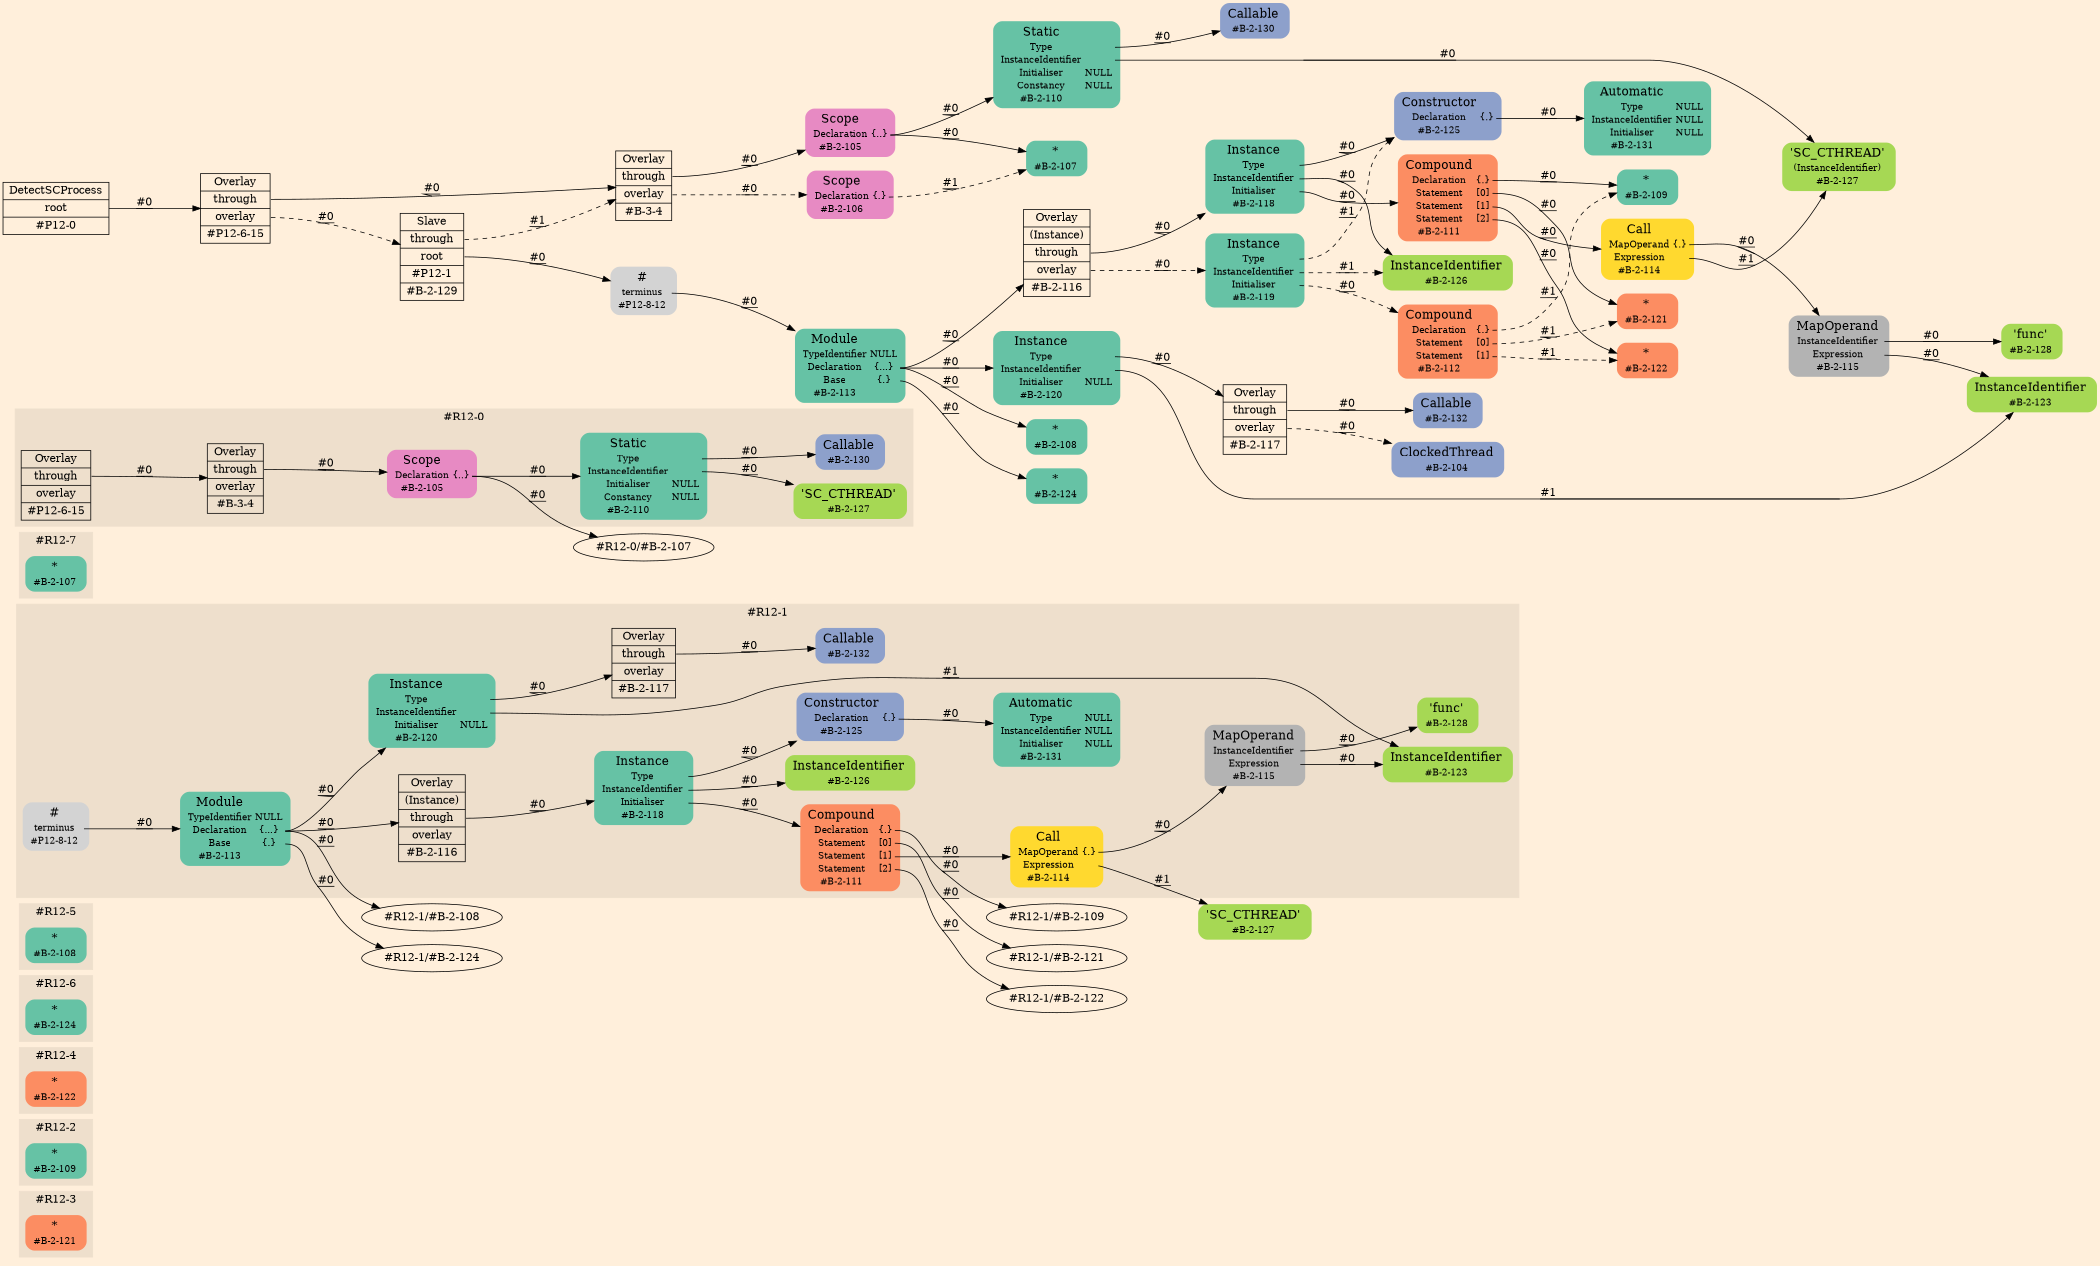 digraph Inferno {
graph [
rankdir = "LR"
ranksep = 1.0
size = "14,20"
bgcolor = antiquewhite1
color = black
fontcolor = black
];
node [
];
subgraph "cluster#R12-3" {
label = "#R12-3"
style = "filled"
color = antiquewhite2
"#R12-3/#B-2-121" [
shape = "plaintext"
fillcolor = "/set28/2"
label = <<TABLE BORDER="0" CELLBORDER="0" CELLSPACING="0">
 <TR>
  <TD><FONT POINT-SIZE="16.0">*</FONT></TD>
  <TD></TD>
 </TR>
 <TR>
  <TD>#B-2-121</TD>
  <TD PORT="port0"></TD>
 </TR>
</TABLE>>
style = "rounded,filled"
fontsize = "12"
];
}
subgraph "cluster#R12-2" {
label = "#R12-2"
style = "filled"
color = antiquewhite2
"#R12-2/#B-2-109" [
shape = "plaintext"
fillcolor = "/set28/1"
label = <<TABLE BORDER="0" CELLBORDER="0" CELLSPACING="0">
 <TR>
  <TD><FONT POINT-SIZE="16.0">*</FONT></TD>
  <TD></TD>
 </TR>
 <TR>
  <TD>#B-2-109</TD>
  <TD PORT="port0"></TD>
 </TR>
</TABLE>>
style = "rounded,filled"
fontsize = "12"
];
}
subgraph "cluster#R12-4" {
label = "#R12-4"
style = "filled"
color = antiquewhite2
"#R12-4/#B-2-122" [
shape = "plaintext"
fillcolor = "/set28/2"
label = <<TABLE BORDER="0" CELLBORDER="0" CELLSPACING="0">
 <TR>
  <TD><FONT POINT-SIZE="16.0">*</FONT></TD>
  <TD></TD>
 </TR>
 <TR>
  <TD>#B-2-122</TD>
  <TD PORT="port0"></TD>
 </TR>
</TABLE>>
style = "rounded,filled"
fontsize = "12"
];
}
subgraph "cluster#R12-6" {
label = "#R12-6"
style = "filled"
color = antiquewhite2
"#R12-6/#B-2-124" [
shape = "plaintext"
fillcolor = "/set28/1"
label = <<TABLE BORDER="0" CELLBORDER="0" CELLSPACING="0">
 <TR>
  <TD><FONT POINT-SIZE="16.0">*</FONT></TD>
  <TD></TD>
 </TR>
 <TR>
  <TD>#B-2-124</TD>
  <TD PORT="port0"></TD>
 </TR>
</TABLE>>
style = "rounded,filled"
fontsize = "12"
];
}
subgraph "cluster#R12-5" {
label = "#R12-5"
style = "filled"
color = antiquewhite2
"#R12-5/#B-2-108" [
shape = "plaintext"
fillcolor = "/set28/1"
label = <<TABLE BORDER="0" CELLBORDER="0" CELLSPACING="0">
 <TR>
  <TD><FONT POINT-SIZE="16.0">*</FONT></TD>
  <TD></TD>
 </TR>
 <TR>
  <TD>#B-2-108</TD>
  <TD PORT="port0"></TD>
 </TR>
</TABLE>>
style = "rounded,filled"
fontsize = "12"
];
}
"#R12-1/#B-2-127" [
shape = "plaintext"
fillcolor = "/set28/5"
label = <<TABLE BORDER="0" CELLBORDER="0" CELLSPACING="0">
 <TR>
  <TD><FONT POINT-SIZE="16.0">'SC_CTHREAD'</FONT></TD>
  <TD></TD>
 </TR>
 <TR>
  <TD>#B-2-127</TD>
  <TD PORT="port0"></TD>
 </TR>
</TABLE>>
style = "rounded,filled"
fontsize = "12"
];
subgraph "cluster#R12-1" {
label = "#R12-1"
style = "filled"
color = antiquewhite2
"#R12-1/#B-2-132" [
shape = "plaintext"
fillcolor = "/set28/3"
label = <<TABLE BORDER="0" CELLBORDER="0" CELLSPACING="0">
 <TR>
  <TD><FONT POINT-SIZE="16.0">Callable</FONT></TD>
  <TD></TD>
 </TR>
 <TR>
  <TD>#B-2-132</TD>
  <TD PORT="port0"></TD>
 </TR>
</TABLE>>
style = "rounded,filled"
fontsize = "12"
];
"#R12-1/#B-2-117" [
shape = "record"
fillcolor = antiquewhite2
label = "<fixed> Overlay | <port0> through | <port1> overlay | <port2> #B-2-117"
style = "filled"
fontsize = "14"
color = black
fontcolor = black
];
"#R12-1/#B-2-120" [
shape = "plaintext"
fillcolor = "/set28/1"
label = <<TABLE BORDER="0" CELLBORDER="0" CELLSPACING="0">
 <TR>
  <TD><FONT POINT-SIZE="16.0">Instance</FONT></TD>
  <TD></TD>
 </TR>
 <TR>
  <TD>Type</TD>
  <TD PORT="port0"></TD>
 </TR>
 <TR>
  <TD>InstanceIdentifier</TD>
  <TD PORT="port1"></TD>
 </TR>
 <TR>
  <TD>Initialiser</TD>
  <TD PORT="port2">NULL</TD>
 </TR>
 <TR>
  <TD>#B-2-120</TD>
  <TD PORT="port3"></TD>
 </TR>
</TABLE>>
style = "rounded,filled"
fontsize = "12"
];
"#R12-1/#B-2-128" [
shape = "plaintext"
fillcolor = "/set28/5"
label = <<TABLE BORDER="0" CELLBORDER="0" CELLSPACING="0">
 <TR>
  <TD><FONT POINT-SIZE="16.0">'func'</FONT></TD>
  <TD></TD>
 </TR>
 <TR>
  <TD>#B-2-128</TD>
  <TD PORT="port0"></TD>
 </TR>
</TABLE>>
style = "rounded,filled"
fontsize = "12"
];
"#R12-1/#B-2-115" [
shape = "plaintext"
fillcolor = "/set28/8"
label = <<TABLE BORDER="0" CELLBORDER="0" CELLSPACING="0">
 <TR>
  <TD><FONT POINT-SIZE="16.0">MapOperand</FONT></TD>
  <TD></TD>
 </TR>
 <TR>
  <TD>InstanceIdentifier</TD>
  <TD PORT="port0"></TD>
 </TR>
 <TR>
  <TD>Expression</TD>
  <TD PORT="port1"></TD>
 </TR>
 <TR>
  <TD>#B-2-115</TD>
  <TD PORT="port2"></TD>
 </TR>
</TABLE>>
style = "rounded,filled"
fontsize = "12"
];
"#R12-1/#B-2-111" [
shape = "plaintext"
fillcolor = "/set28/2"
label = <<TABLE BORDER="0" CELLBORDER="0" CELLSPACING="0">
 <TR>
  <TD><FONT POINT-SIZE="16.0">Compound</FONT></TD>
  <TD></TD>
 </TR>
 <TR>
  <TD>Declaration</TD>
  <TD PORT="port0">{.}</TD>
 </TR>
 <TR>
  <TD>Statement</TD>
  <TD PORT="port1">[0]</TD>
 </TR>
 <TR>
  <TD>Statement</TD>
  <TD PORT="port2">[1]</TD>
 </TR>
 <TR>
  <TD>Statement</TD>
  <TD PORT="port3">[2]</TD>
 </TR>
 <TR>
  <TD>#B-2-111</TD>
  <TD PORT="port4"></TD>
 </TR>
</TABLE>>
style = "rounded,filled"
fontsize = "12"
];
"#R12-1/#B-2-123" [
shape = "plaintext"
fillcolor = "/set28/5"
label = <<TABLE BORDER="0" CELLBORDER="0" CELLSPACING="0">
 <TR>
  <TD><FONT POINT-SIZE="16.0">InstanceIdentifier</FONT></TD>
  <TD></TD>
 </TR>
 <TR>
  <TD>#B-2-123</TD>
  <TD PORT="port0"></TD>
 </TR>
</TABLE>>
style = "rounded,filled"
fontsize = "12"
];
"#R12-1/#B-2-113" [
shape = "plaintext"
fillcolor = "/set28/1"
label = <<TABLE BORDER="0" CELLBORDER="0" CELLSPACING="0">
 <TR>
  <TD><FONT POINT-SIZE="16.0">Module</FONT></TD>
  <TD></TD>
 </TR>
 <TR>
  <TD>TypeIdentifier</TD>
  <TD PORT="port0">NULL</TD>
 </TR>
 <TR>
  <TD>Declaration</TD>
  <TD PORT="port1">{...}</TD>
 </TR>
 <TR>
  <TD>Base</TD>
  <TD PORT="port2">{.}</TD>
 </TR>
 <TR>
  <TD>#B-2-113</TD>
  <TD PORT="port3"></TD>
 </TR>
</TABLE>>
style = "rounded,filled"
fontsize = "12"
];
"#R12-1/#P12-8-12" [
shape = "plaintext"
label = <<TABLE BORDER="0" CELLBORDER="0" CELLSPACING="0">
 <TR>
  <TD><FONT POINT-SIZE="16.0">#</FONT></TD>
  <TD></TD>
 </TR>
 <TR>
  <TD>terminus</TD>
  <TD PORT="port0"></TD>
 </TR>
 <TR>
  <TD>#P12-8-12</TD>
  <TD PORT="port1"></TD>
 </TR>
</TABLE>>
style = "rounded,filled"
fontsize = "12"
];
"#R12-1/#B-2-116" [
shape = "record"
fillcolor = antiquewhite2
label = "<fixed> Overlay | <port0> (Instance) | <port1> through | <port2> overlay | <port3> #B-2-116"
style = "filled"
fontsize = "14"
color = black
fontcolor = black
];
"#R12-1/#B-2-131" [
shape = "plaintext"
fillcolor = "/set28/1"
label = <<TABLE BORDER="0" CELLBORDER="0" CELLSPACING="0">
 <TR>
  <TD><FONT POINT-SIZE="16.0">Automatic</FONT></TD>
  <TD></TD>
 </TR>
 <TR>
  <TD>Type</TD>
  <TD PORT="port0">NULL</TD>
 </TR>
 <TR>
  <TD>InstanceIdentifier</TD>
  <TD PORT="port1">NULL</TD>
 </TR>
 <TR>
  <TD>Initialiser</TD>
  <TD PORT="port2">NULL</TD>
 </TR>
 <TR>
  <TD>#B-2-131</TD>
  <TD PORT="port3"></TD>
 </TR>
</TABLE>>
style = "rounded,filled"
fontsize = "12"
];
"#R12-1/#B-2-114" [
shape = "plaintext"
fillcolor = "/set28/6"
label = <<TABLE BORDER="0" CELLBORDER="0" CELLSPACING="0">
 <TR>
  <TD><FONT POINT-SIZE="16.0">Call</FONT></TD>
  <TD></TD>
 </TR>
 <TR>
  <TD>MapOperand</TD>
  <TD PORT="port0">{.}</TD>
 </TR>
 <TR>
  <TD>Expression</TD>
  <TD PORT="port1"></TD>
 </TR>
 <TR>
  <TD>#B-2-114</TD>
  <TD PORT="port2"></TD>
 </TR>
</TABLE>>
style = "rounded,filled"
fontsize = "12"
];
"#R12-1/#B-2-126" [
shape = "plaintext"
fillcolor = "/set28/5"
label = <<TABLE BORDER="0" CELLBORDER="0" CELLSPACING="0">
 <TR>
  <TD><FONT POINT-SIZE="16.0">InstanceIdentifier</FONT></TD>
  <TD></TD>
 </TR>
 <TR>
  <TD>#B-2-126</TD>
  <TD PORT="port0"></TD>
 </TR>
</TABLE>>
style = "rounded,filled"
fontsize = "12"
];
"#R12-1/#B-2-118" [
shape = "plaintext"
fillcolor = "/set28/1"
label = <<TABLE BORDER="0" CELLBORDER="0" CELLSPACING="0">
 <TR>
  <TD><FONT POINT-SIZE="16.0">Instance</FONT></TD>
  <TD></TD>
 </TR>
 <TR>
  <TD>Type</TD>
  <TD PORT="port0"></TD>
 </TR>
 <TR>
  <TD>InstanceIdentifier</TD>
  <TD PORT="port1"></TD>
 </TR>
 <TR>
  <TD>Initialiser</TD>
  <TD PORT="port2"></TD>
 </TR>
 <TR>
  <TD>#B-2-118</TD>
  <TD PORT="port3"></TD>
 </TR>
</TABLE>>
style = "rounded,filled"
fontsize = "12"
];
"#R12-1/#B-2-125" [
shape = "plaintext"
fillcolor = "/set28/3"
label = <<TABLE BORDER="0" CELLBORDER="0" CELLSPACING="0">
 <TR>
  <TD><FONT POINT-SIZE="16.0">Constructor</FONT></TD>
  <TD></TD>
 </TR>
 <TR>
  <TD>Declaration</TD>
  <TD PORT="port0">{.}</TD>
 </TR>
 <TR>
  <TD>#B-2-125</TD>
  <TD PORT="port1"></TD>
 </TR>
</TABLE>>
style = "rounded,filled"
fontsize = "12"
];
}
subgraph "cluster#R12-7" {
label = "#R12-7"
style = "filled"
color = antiquewhite2
"#R12-7/#B-2-107" [
shape = "plaintext"
fillcolor = "/set28/1"
label = <<TABLE BORDER="0" CELLBORDER="0" CELLSPACING="0">
 <TR>
  <TD><FONT POINT-SIZE="16.0">*</FONT></TD>
  <TD></TD>
 </TR>
 <TR>
  <TD>#B-2-107</TD>
  <TD PORT="port0"></TD>
 </TR>
</TABLE>>
style = "rounded,filled"
fontsize = "12"
];
}
subgraph "cluster#R12-0" {
label = "#R12-0"
style = "filled"
color = antiquewhite2
"#R12-0/#B-2-130" [
shape = "plaintext"
fillcolor = "/set28/3"
label = <<TABLE BORDER="0" CELLBORDER="0" CELLSPACING="0">
 <TR>
  <TD><FONT POINT-SIZE="16.0">Callable</FONT></TD>
  <TD></TD>
 </TR>
 <TR>
  <TD>#B-2-130</TD>
  <TD PORT="port0"></TD>
 </TR>
</TABLE>>
style = "rounded,filled"
fontsize = "12"
];
"#R12-0/#B-2-110" [
shape = "plaintext"
fillcolor = "/set28/1"
label = <<TABLE BORDER="0" CELLBORDER="0" CELLSPACING="0">
 <TR>
  <TD><FONT POINT-SIZE="16.0">Static</FONT></TD>
  <TD></TD>
 </TR>
 <TR>
  <TD>Type</TD>
  <TD PORT="port0"></TD>
 </TR>
 <TR>
  <TD>InstanceIdentifier</TD>
  <TD PORT="port1"></TD>
 </TR>
 <TR>
  <TD>Initialiser</TD>
  <TD PORT="port2">NULL</TD>
 </TR>
 <TR>
  <TD>Constancy</TD>
  <TD PORT="port3">NULL</TD>
 </TR>
 <TR>
  <TD>#B-2-110</TD>
  <TD PORT="port4"></TD>
 </TR>
</TABLE>>
style = "rounded,filled"
fontsize = "12"
];
"#R12-0/#B-2-127" [
shape = "plaintext"
fillcolor = "/set28/5"
label = <<TABLE BORDER="0" CELLBORDER="0" CELLSPACING="0">
 <TR>
  <TD><FONT POINT-SIZE="16.0">'SC_CTHREAD'</FONT></TD>
  <TD></TD>
 </TR>
 <TR>
  <TD>#B-2-127</TD>
  <TD PORT="port0"></TD>
 </TR>
</TABLE>>
style = "rounded,filled"
fontsize = "12"
];
"#R12-0/#B-2-105" [
shape = "plaintext"
fillcolor = "/set28/4"
label = <<TABLE BORDER="0" CELLBORDER="0" CELLSPACING="0">
 <TR>
  <TD><FONT POINT-SIZE="16.0">Scope</FONT></TD>
  <TD></TD>
 </TR>
 <TR>
  <TD>Declaration</TD>
  <TD PORT="port0">{..}</TD>
 </TR>
 <TR>
  <TD>#B-2-105</TD>
  <TD PORT="port1"></TD>
 </TR>
</TABLE>>
style = "rounded,filled"
fontsize = "12"
];
"#R12-0/#P12-6-15" [
shape = "record"
fillcolor = antiquewhite2
label = "<fixed> Overlay | <port0> through | <port1> overlay | <port2> #P12-6-15"
style = "filled"
fontsize = "14"
color = black
fontcolor = black
];
"#R12-0/#B-3-4" [
shape = "record"
fillcolor = antiquewhite2
label = "<fixed> Overlay | <port0> through | <port1> overlay | <port2> #B-3-4"
style = "filled"
fontsize = "14"
color = black
fontcolor = black
];
}
"CR#P12-0" [
shape = "record"
fillcolor = antiquewhite1
label = "<fixed> DetectSCProcess | <port0> root | <port1> #P12-0"
style = "filled"
fontsize = "14"
color = black
fontcolor = black
];
"#P12-6-15" [
shape = "record"
fillcolor = antiquewhite1
label = "<fixed> Overlay | <port0> through | <port1> overlay | <port2> #P12-6-15"
style = "filled"
fontsize = "14"
color = black
fontcolor = black
];
"#B-3-4" [
shape = "record"
fillcolor = antiquewhite1
label = "<fixed> Overlay | <port0> through | <port1> overlay | <port2> #B-3-4"
style = "filled"
fontsize = "14"
color = black
fontcolor = black
];
"#B-2-105" [
shape = "plaintext"
fillcolor = "/set28/4"
label = <<TABLE BORDER="0" CELLBORDER="0" CELLSPACING="0">
 <TR>
  <TD><FONT POINT-SIZE="16.0">Scope</FONT></TD>
  <TD></TD>
 </TR>
 <TR>
  <TD>Declaration</TD>
  <TD PORT="port0">{..}</TD>
 </TR>
 <TR>
  <TD>#B-2-105</TD>
  <TD PORT="port1"></TD>
 </TR>
</TABLE>>
style = "rounded,filled"
fontsize = "12"
];
"#B-2-107" [
shape = "plaintext"
fillcolor = "/set28/1"
label = <<TABLE BORDER="0" CELLBORDER="0" CELLSPACING="0">
 <TR>
  <TD><FONT POINT-SIZE="16.0">*</FONT></TD>
  <TD></TD>
 </TR>
 <TR>
  <TD>#B-2-107</TD>
  <TD PORT="port0"></TD>
 </TR>
</TABLE>>
style = "rounded,filled"
fontsize = "12"
];
"#B-2-110" [
shape = "plaintext"
fillcolor = "/set28/1"
label = <<TABLE BORDER="0" CELLBORDER="0" CELLSPACING="0">
 <TR>
  <TD><FONT POINT-SIZE="16.0">Static</FONT></TD>
  <TD></TD>
 </TR>
 <TR>
  <TD>Type</TD>
  <TD PORT="port0"></TD>
 </TR>
 <TR>
  <TD>InstanceIdentifier</TD>
  <TD PORT="port1"></TD>
 </TR>
 <TR>
  <TD>Initialiser</TD>
  <TD PORT="port2">NULL</TD>
 </TR>
 <TR>
  <TD>Constancy</TD>
  <TD PORT="port3">NULL</TD>
 </TR>
 <TR>
  <TD>#B-2-110</TD>
  <TD PORT="port4"></TD>
 </TR>
</TABLE>>
style = "rounded,filled"
fontsize = "12"
];
"#B-2-130" [
shape = "plaintext"
fillcolor = "/set28/3"
label = <<TABLE BORDER="0" CELLBORDER="0" CELLSPACING="0">
 <TR>
  <TD><FONT POINT-SIZE="16.0">Callable</FONT></TD>
  <TD></TD>
 </TR>
 <TR>
  <TD>#B-2-130</TD>
  <TD PORT="port0"></TD>
 </TR>
</TABLE>>
style = "rounded,filled"
fontsize = "12"
];
"#B-2-127" [
shape = "plaintext"
fillcolor = "/set28/5"
label = <<TABLE BORDER="0" CELLBORDER="0" CELLSPACING="0">
 <TR>
  <TD><FONT POINT-SIZE="16.0">'SC_CTHREAD'</FONT></TD>
  <TD></TD>
 </TR>
 <TR>
  <TD>(InstanceIdentifier)</TD>
  <TD PORT="port0"></TD>
 </TR>
 <TR>
  <TD>#B-2-127</TD>
  <TD PORT="port1"></TD>
 </TR>
</TABLE>>
style = "rounded,filled"
fontsize = "12"
];
"#B-2-106" [
shape = "plaintext"
fillcolor = "/set28/4"
label = <<TABLE BORDER="0" CELLBORDER="0" CELLSPACING="0">
 <TR>
  <TD><FONT POINT-SIZE="16.0">Scope</FONT></TD>
  <TD></TD>
 </TR>
 <TR>
  <TD>Declaration</TD>
  <TD PORT="port0">{.}</TD>
 </TR>
 <TR>
  <TD>#B-2-106</TD>
  <TD PORT="port1"></TD>
 </TR>
</TABLE>>
style = "rounded,filled"
fontsize = "12"
];
"#B-2-129" [
shape = "record"
fillcolor = antiquewhite1
label = "<fixed> Slave | <port0> through | <port1> root | <port2> #P12-1 | <port3> #B-2-129"
style = "filled"
fontsize = "14"
color = black
fontcolor = black
];
"#P12-8-12" [
shape = "plaintext"
label = <<TABLE BORDER="0" CELLBORDER="0" CELLSPACING="0">
 <TR>
  <TD><FONT POINT-SIZE="16.0">#</FONT></TD>
  <TD></TD>
 </TR>
 <TR>
  <TD>terminus</TD>
  <TD PORT="port0"></TD>
 </TR>
 <TR>
  <TD>#P12-8-12</TD>
  <TD PORT="port1"></TD>
 </TR>
</TABLE>>
style = "rounded,filled"
fontsize = "12"
];
"#B-2-113" [
shape = "plaintext"
fillcolor = "/set28/1"
label = <<TABLE BORDER="0" CELLBORDER="0" CELLSPACING="0">
 <TR>
  <TD><FONT POINT-SIZE="16.0">Module</FONT></TD>
  <TD></TD>
 </TR>
 <TR>
  <TD>TypeIdentifier</TD>
  <TD PORT="port0">NULL</TD>
 </TR>
 <TR>
  <TD>Declaration</TD>
  <TD PORT="port1">{...}</TD>
 </TR>
 <TR>
  <TD>Base</TD>
  <TD PORT="port2">{.}</TD>
 </TR>
 <TR>
  <TD>#B-2-113</TD>
  <TD PORT="port3"></TD>
 </TR>
</TABLE>>
style = "rounded,filled"
fontsize = "12"
];
"#B-2-116" [
shape = "record"
fillcolor = antiquewhite1
label = "<fixed> Overlay | <port0> (Instance) | <port1> through | <port2> overlay | <port3> #B-2-116"
style = "filled"
fontsize = "14"
color = black
fontcolor = black
];
"#B-2-118" [
shape = "plaintext"
fillcolor = "/set28/1"
label = <<TABLE BORDER="0" CELLBORDER="0" CELLSPACING="0">
 <TR>
  <TD><FONT POINT-SIZE="16.0">Instance</FONT></TD>
  <TD></TD>
 </TR>
 <TR>
  <TD>Type</TD>
  <TD PORT="port0"></TD>
 </TR>
 <TR>
  <TD>InstanceIdentifier</TD>
  <TD PORT="port1"></TD>
 </TR>
 <TR>
  <TD>Initialiser</TD>
  <TD PORT="port2"></TD>
 </TR>
 <TR>
  <TD>#B-2-118</TD>
  <TD PORT="port3"></TD>
 </TR>
</TABLE>>
style = "rounded,filled"
fontsize = "12"
];
"#B-2-125" [
shape = "plaintext"
fillcolor = "/set28/3"
label = <<TABLE BORDER="0" CELLBORDER="0" CELLSPACING="0">
 <TR>
  <TD><FONT POINT-SIZE="16.0">Constructor</FONT></TD>
  <TD></TD>
 </TR>
 <TR>
  <TD>Declaration</TD>
  <TD PORT="port0">{.}</TD>
 </TR>
 <TR>
  <TD>#B-2-125</TD>
  <TD PORT="port1"></TD>
 </TR>
</TABLE>>
style = "rounded,filled"
fontsize = "12"
];
"#B-2-131" [
shape = "plaintext"
fillcolor = "/set28/1"
label = <<TABLE BORDER="0" CELLBORDER="0" CELLSPACING="0">
 <TR>
  <TD><FONT POINT-SIZE="16.0">Automatic</FONT></TD>
  <TD></TD>
 </TR>
 <TR>
  <TD>Type</TD>
  <TD PORT="port0">NULL</TD>
 </TR>
 <TR>
  <TD>InstanceIdentifier</TD>
  <TD PORT="port1">NULL</TD>
 </TR>
 <TR>
  <TD>Initialiser</TD>
  <TD PORT="port2">NULL</TD>
 </TR>
 <TR>
  <TD>#B-2-131</TD>
  <TD PORT="port3"></TD>
 </TR>
</TABLE>>
style = "rounded,filled"
fontsize = "12"
];
"#B-2-126" [
shape = "plaintext"
fillcolor = "/set28/5"
label = <<TABLE BORDER="0" CELLBORDER="0" CELLSPACING="0">
 <TR>
  <TD><FONT POINT-SIZE="16.0">InstanceIdentifier</FONT></TD>
  <TD></TD>
 </TR>
 <TR>
  <TD>#B-2-126</TD>
  <TD PORT="port0"></TD>
 </TR>
</TABLE>>
style = "rounded,filled"
fontsize = "12"
];
"#B-2-111" [
shape = "plaintext"
fillcolor = "/set28/2"
label = <<TABLE BORDER="0" CELLBORDER="0" CELLSPACING="0">
 <TR>
  <TD><FONT POINT-SIZE="16.0">Compound</FONT></TD>
  <TD></TD>
 </TR>
 <TR>
  <TD>Declaration</TD>
  <TD PORT="port0">{.}</TD>
 </TR>
 <TR>
  <TD>Statement</TD>
  <TD PORT="port1">[0]</TD>
 </TR>
 <TR>
  <TD>Statement</TD>
  <TD PORT="port2">[1]</TD>
 </TR>
 <TR>
  <TD>Statement</TD>
  <TD PORT="port3">[2]</TD>
 </TR>
 <TR>
  <TD>#B-2-111</TD>
  <TD PORT="port4"></TD>
 </TR>
</TABLE>>
style = "rounded,filled"
fontsize = "12"
];
"#B-2-109" [
shape = "plaintext"
fillcolor = "/set28/1"
label = <<TABLE BORDER="0" CELLBORDER="0" CELLSPACING="0">
 <TR>
  <TD><FONT POINT-SIZE="16.0">*</FONT></TD>
  <TD></TD>
 </TR>
 <TR>
  <TD>#B-2-109</TD>
  <TD PORT="port0"></TD>
 </TR>
</TABLE>>
style = "rounded,filled"
fontsize = "12"
];
"#B-2-121" [
shape = "plaintext"
fillcolor = "/set28/2"
label = <<TABLE BORDER="0" CELLBORDER="0" CELLSPACING="0">
 <TR>
  <TD><FONT POINT-SIZE="16.0">*</FONT></TD>
  <TD></TD>
 </TR>
 <TR>
  <TD>#B-2-121</TD>
  <TD PORT="port0"></TD>
 </TR>
</TABLE>>
style = "rounded,filled"
fontsize = "12"
];
"#B-2-114" [
shape = "plaintext"
fillcolor = "/set28/6"
label = <<TABLE BORDER="0" CELLBORDER="0" CELLSPACING="0">
 <TR>
  <TD><FONT POINT-SIZE="16.0">Call</FONT></TD>
  <TD></TD>
 </TR>
 <TR>
  <TD>MapOperand</TD>
  <TD PORT="port0">{.}</TD>
 </TR>
 <TR>
  <TD>Expression</TD>
  <TD PORT="port1"></TD>
 </TR>
 <TR>
  <TD>#B-2-114</TD>
  <TD PORT="port2"></TD>
 </TR>
</TABLE>>
style = "rounded,filled"
fontsize = "12"
];
"#B-2-115" [
shape = "plaintext"
fillcolor = "/set28/8"
label = <<TABLE BORDER="0" CELLBORDER="0" CELLSPACING="0">
 <TR>
  <TD><FONT POINT-SIZE="16.0">MapOperand</FONT></TD>
  <TD></TD>
 </TR>
 <TR>
  <TD>InstanceIdentifier</TD>
  <TD PORT="port0"></TD>
 </TR>
 <TR>
  <TD>Expression</TD>
  <TD PORT="port1"></TD>
 </TR>
 <TR>
  <TD>#B-2-115</TD>
  <TD PORT="port2"></TD>
 </TR>
</TABLE>>
style = "rounded,filled"
fontsize = "12"
];
"#B-2-128" [
shape = "plaintext"
fillcolor = "/set28/5"
label = <<TABLE BORDER="0" CELLBORDER="0" CELLSPACING="0">
 <TR>
  <TD><FONT POINT-SIZE="16.0">'func'</FONT></TD>
  <TD></TD>
 </TR>
 <TR>
  <TD>#B-2-128</TD>
  <TD PORT="port0"></TD>
 </TR>
</TABLE>>
style = "rounded,filled"
fontsize = "12"
];
"#B-2-123" [
shape = "plaintext"
fillcolor = "/set28/5"
label = <<TABLE BORDER="0" CELLBORDER="0" CELLSPACING="0">
 <TR>
  <TD><FONT POINT-SIZE="16.0">InstanceIdentifier</FONT></TD>
  <TD></TD>
 </TR>
 <TR>
  <TD>#B-2-123</TD>
  <TD PORT="port0"></TD>
 </TR>
</TABLE>>
style = "rounded,filled"
fontsize = "12"
];
"#B-2-122" [
shape = "plaintext"
fillcolor = "/set28/2"
label = <<TABLE BORDER="0" CELLBORDER="0" CELLSPACING="0">
 <TR>
  <TD><FONT POINT-SIZE="16.0">*</FONT></TD>
  <TD></TD>
 </TR>
 <TR>
  <TD>#B-2-122</TD>
  <TD PORT="port0"></TD>
 </TR>
</TABLE>>
style = "rounded,filled"
fontsize = "12"
];
"#B-2-119" [
shape = "plaintext"
fillcolor = "/set28/1"
label = <<TABLE BORDER="0" CELLBORDER="0" CELLSPACING="0">
 <TR>
  <TD><FONT POINT-SIZE="16.0">Instance</FONT></TD>
  <TD></TD>
 </TR>
 <TR>
  <TD>Type</TD>
  <TD PORT="port0"></TD>
 </TR>
 <TR>
  <TD>InstanceIdentifier</TD>
  <TD PORT="port1"></TD>
 </TR>
 <TR>
  <TD>Initialiser</TD>
  <TD PORT="port2"></TD>
 </TR>
 <TR>
  <TD>#B-2-119</TD>
  <TD PORT="port3"></TD>
 </TR>
</TABLE>>
style = "rounded,filled"
fontsize = "12"
];
"#B-2-112" [
shape = "plaintext"
fillcolor = "/set28/2"
label = <<TABLE BORDER="0" CELLBORDER="0" CELLSPACING="0">
 <TR>
  <TD><FONT POINT-SIZE="16.0">Compound</FONT></TD>
  <TD></TD>
 </TR>
 <TR>
  <TD>Declaration</TD>
  <TD PORT="port0">{.}</TD>
 </TR>
 <TR>
  <TD>Statement</TD>
  <TD PORT="port1">[0]</TD>
 </TR>
 <TR>
  <TD>Statement</TD>
  <TD PORT="port2">[1]</TD>
 </TR>
 <TR>
  <TD>#B-2-112</TD>
  <TD PORT="port3"></TD>
 </TR>
</TABLE>>
style = "rounded,filled"
fontsize = "12"
];
"#B-2-120" [
shape = "plaintext"
fillcolor = "/set28/1"
label = <<TABLE BORDER="0" CELLBORDER="0" CELLSPACING="0">
 <TR>
  <TD><FONT POINT-SIZE="16.0">Instance</FONT></TD>
  <TD></TD>
 </TR>
 <TR>
  <TD>Type</TD>
  <TD PORT="port0"></TD>
 </TR>
 <TR>
  <TD>InstanceIdentifier</TD>
  <TD PORT="port1"></TD>
 </TR>
 <TR>
  <TD>Initialiser</TD>
  <TD PORT="port2">NULL</TD>
 </TR>
 <TR>
  <TD>#B-2-120</TD>
  <TD PORT="port3"></TD>
 </TR>
</TABLE>>
style = "rounded,filled"
fontsize = "12"
];
"#B-2-117" [
shape = "record"
fillcolor = antiquewhite1
label = "<fixed> Overlay | <port0> through | <port1> overlay | <port2> #B-2-117"
style = "filled"
fontsize = "14"
color = black
fontcolor = black
];
"#B-2-132" [
shape = "plaintext"
fillcolor = "/set28/3"
label = <<TABLE BORDER="0" CELLBORDER="0" CELLSPACING="0">
 <TR>
  <TD><FONT POINT-SIZE="16.0">Callable</FONT></TD>
  <TD></TD>
 </TR>
 <TR>
  <TD>#B-2-132</TD>
  <TD PORT="port0"></TD>
 </TR>
</TABLE>>
style = "rounded,filled"
fontsize = "12"
];
"#B-2-104" [
shape = "plaintext"
fillcolor = "/set28/3"
label = <<TABLE BORDER="0" CELLBORDER="0" CELLSPACING="0">
 <TR>
  <TD><FONT POINT-SIZE="16.0">ClockedThread</FONT></TD>
  <TD></TD>
 </TR>
 <TR>
  <TD>#B-2-104</TD>
  <TD PORT="port0"></TD>
 </TR>
</TABLE>>
style = "rounded,filled"
fontsize = "12"
];
"#B-2-108" [
shape = "plaintext"
fillcolor = "/set28/1"
label = <<TABLE BORDER="0" CELLBORDER="0" CELLSPACING="0">
 <TR>
  <TD><FONT POINT-SIZE="16.0">*</FONT></TD>
  <TD></TD>
 </TR>
 <TR>
  <TD>#B-2-108</TD>
  <TD PORT="port0"></TD>
 </TR>
</TABLE>>
style = "rounded,filled"
fontsize = "12"
];
"#B-2-124" [
shape = "plaintext"
fillcolor = "/set28/1"
label = <<TABLE BORDER="0" CELLBORDER="0" CELLSPACING="0">
 <TR>
  <TD><FONT POINT-SIZE="16.0">*</FONT></TD>
  <TD></TD>
 </TR>
 <TR>
  <TD>#B-2-124</TD>
  <TD PORT="port0"></TD>
 </TR>
</TABLE>>
style = "rounded,filled"
fontsize = "12"
];
"CR#P12-0":port0 -> "#P12-6-15" [style="solid"
label = "#0"
decorate = true
color = black
fontcolor = black
];
"#P12-6-15":port0 -> "#B-3-4" [style="solid"
label = "#0"
decorate = true
color = black
fontcolor = black
];
"#P12-6-15":port1 -> "#B-2-129" [style="dashed"
label = "#0"
decorate = true
color = black
fontcolor = black
];
"#B-3-4":port0 -> "#B-2-105" [style="solid"
label = "#0"
decorate = true
color = black
fontcolor = black
];
"#B-3-4":port1 -> "#B-2-106" [style="dashed"
label = "#0"
decorate = true
color = black
fontcolor = black
];
"#B-2-105":port0 -> "#B-2-107" [style="solid"
label = "#0"
decorate = true
color = black
fontcolor = black
];
"#B-2-105":port0 -> "#B-2-110" [style="solid"
label = "#0"
decorate = true
color = black
fontcolor = black
];
"#B-2-110":port0 -> "#B-2-130" [style="solid"
label = "#0"
decorate = true
color = black
fontcolor = black
];
"#B-2-110":port1 -> "#B-2-127" [style="solid"
label = "#0"
decorate = true
color = black
fontcolor = black
];
"#B-2-106":port0 -> "#B-2-107" [style="dashed"
label = "#1"
decorate = true
color = black
fontcolor = black
];
"#B-2-129":port0 -> "#B-3-4" [style="dashed"
label = "#1"
decorate = true
color = black
fontcolor = black
];
"#B-2-129":port1 -> "#P12-8-12" [style="solid"
label = "#0"
decorate = true
color = black
fontcolor = black
];
"#P12-8-12":port0 -> "#B-2-113" [style="solid"
label = "#0"
decorate = true
color = black
fontcolor = black
];
"#B-2-113":port1 -> "#B-2-116" [style="solid"
label = "#0"
decorate = true
color = black
fontcolor = black
];
"#B-2-113":port1 -> "#B-2-120" [style="solid"
label = "#0"
decorate = true
color = black
fontcolor = black
];
"#B-2-113":port1 -> "#B-2-108" [style="solid"
label = "#0"
decorate = true
color = black
fontcolor = black
];
"#B-2-113":port2 -> "#B-2-124" [style="solid"
label = "#0"
decorate = true
color = black
fontcolor = black
];
"#B-2-116":port1 -> "#B-2-118" [style="solid"
label = "#0"
decorate = true
color = black
fontcolor = black
];
"#B-2-116":port2 -> "#B-2-119" [style="dashed"
label = "#0"
decorate = true
color = black
fontcolor = black
];
"#B-2-118":port0 -> "#B-2-125" [style="solid"
label = "#0"
decorate = true
color = black
fontcolor = black
];
"#B-2-118":port1 -> "#B-2-126" [style="solid"
label = "#0"
decorate = true
color = black
fontcolor = black
];
"#B-2-118":port2 -> "#B-2-111" [style="solid"
label = "#0"
decorate = true
color = black
fontcolor = black
];
"#B-2-125":port0 -> "#B-2-131" [style="solid"
label = "#0"
decorate = true
color = black
fontcolor = black
];
"#B-2-111":port0 -> "#B-2-109" [style="solid"
label = "#0"
decorate = true
color = black
fontcolor = black
];
"#B-2-111":port1 -> "#B-2-121" [style="solid"
label = "#0"
decorate = true
color = black
fontcolor = black
];
"#B-2-111":port2 -> "#B-2-114" [style="solid"
label = "#0"
decorate = true
color = black
fontcolor = black
];
"#B-2-111":port3 -> "#B-2-122" [style="solid"
label = "#0"
decorate = true
color = black
fontcolor = black
];
"#B-2-114":port0 -> "#B-2-115" [style="solid"
label = "#0"
decorate = true
color = black
fontcolor = black
];
"#B-2-114":port1 -> "#B-2-127" [style="solid"
label = "#1"
decorate = true
color = black
fontcolor = black
];
"#B-2-115":port0 -> "#B-2-128" [style="solid"
label = "#0"
decorate = true
color = black
fontcolor = black
];
"#B-2-115":port1 -> "#B-2-123" [style="solid"
label = "#0"
decorate = true
color = black
fontcolor = black
];
"#B-2-119":port0 -> "#B-2-125" [style="dashed"
label = "#1"
decorate = true
color = black
fontcolor = black
];
"#B-2-119":port1 -> "#B-2-126" [style="dashed"
label = "#1"
decorate = true
color = black
fontcolor = black
];
"#B-2-119":port2 -> "#B-2-112" [style="dashed"
label = "#0"
decorate = true
color = black
fontcolor = black
];
"#B-2-112":port0 -> "#B-2-109" [style="dashed"
label = "#1"
decorate = true
color = black
fontcolor = black
];
"#B-2-112":port1 -> "#B-2-121" [style="dashed"
label = "#1"
decorate = true
color = black
fontcolor = black
];
"#B-2-112":port2 -> "#B-2-122" [style="dashed"
label = "#1"
decorate = true
color = black
fontcolor = black
];
"#B-2-120":port0 -> "#B-2-117" [style="solid"
label = "#0"
decorate = true
color = black
fontcolor = black
];
"#B-2-120":port1 -> "#B-2-123" [style="solid"
label = "#1"
decorate = true
color = black
fontcolor = black
];
"#B-2-117":port0 -> "#B-2-132" [style="solid"
label = "#0"
decorate = true
color = black
fontcolor = black
];
"#B-2-117":port1 -> "#B-2-104" [style="dashed"
label = "#0"
decorate = true
color = black
fontcolor = black
];
"#R12-0/#B-2-110":port0 -> "#R12-0/#B-2-130" [style="solid"
label = "#0"
decorate = true
color = black
fontcolor = black
];
"#R12-0/#B-2-110":port1 -> "#R12-0/#B-2-127" [style="solid"
label = "#0"
decorate = true
color = black
fontcolor = black
];
"#R12-0/#B-2-105":port0 -> "#R12-0/#B-2-107" [style="solid"
label = "#0"
decorate = true
color = black
fontcolor = black
];
"#R12-0/#B-2-105":port0 -> "#R12-0/#B-2-110" [style="solid"
label = "#0"
decorate = true
color = black
fontcolor = black
];
"#R12-0/#P12-6-15":port0 -> "#R12-0/#B-3-4" [style="solid"
label = "#0"
decorate = true
color = black
fontcolor = black
];
"#R12-0/#B-3-4":port0 -> "#R12-0/#B-2-105" [style="solid"
label = "#0"
decorate = true
color = black
fontcolor = black
];
"#R12-1/#B-2-117":port0 -> "#R12-1/#B-2-132" [style="solid"
label = "#0"
decorate = true
color = black
fontcolor = black
];
"#R12-1/#B-2-120":port0 -> "#R12-1/#B-2-117" [style="solid"
label = "#0"
decorate = true
color = black
fontcolor = black
];
"#R12-1/#B-2-120":port1 -> "#R12-1/#B-2-123" [style="solid"
label = "#1"
decorate = true
color = black
fontcolor = black
];
"#R12-1/#B-2-115":port0 -> "#R12-1/#B-2-128" [style="solid"
label = "#0"
decorate = true
color = black
fontcolor = black
];
"#R12-1/#B-2-115":port1 -> "#R12-1/#B-2-123" [style="solid"
label = "#0"
decorate = true
color = black
fontcolor = black
];
"#R12-1/#B-2-111":port0 -> "#R12-1/#B-2-109" [style="solid"
label = "#0"
decorate = true
color = black
fontcolor = black
];
"#R12-1/#B-2-111":port1 -> "#R12-1/#B-2-121" [style="solid"
label = "#0"
decorate = true
color = black
fontcolor = black
];
"#R12-1/#B-2-111":port2 -> "#R12-1/#B-2-114" [style="solid"
label = "#0"
decorate = true
color = black
fontcolor = black
];
"#R12-1/#B-2-111":port3 -> "#R12-1/#B-2-122" [style="solid"
label = "#0"
decorate = true
color = black
fontcolor = black
];
"#R12-1/#B-2-113":port1 -> "#R12-1/#B-2-116" [style="solid"
label = "#0"
decorate = true
color = black
fontcolor = black
];
"#R12-1/#B-2-113":port1 -> "#R12-1/#B-2-120" [style="solid"
label = "#0"
decorate = true
color = black
fontcolor = black
];
"#R12-1/#B-2-113":port1 -> "#R12-1/#B-2-108" [style="solid"
label = "#0"
decorate = true
color = black
fontcolor = black
];
"#R12-1/#B-2-113":port2 -> "#R12-1/#B-2-124" [style="solid"
label = "#0"
decorate = true
color = black
fontcolor = black
];
"#R12-1/#P12-8-12":port0 -> "#R12-1/#B-2-113" [style="solid"
label = "#0"
decorate = true
color = black
fontcolor = black
];
"#R12-1/#B-2-116":port1 -> "#R12-1/#B-2-118" [style="solid"
label = "#0"
decorate = true
color = black
fontcolor = black
];
"#R12-1/#B-2-114":port0 -> "#R12-1/#B-2-115" [style="solid"
label = "#0"
decorate = true
color = black
fontcolor = black
];
"#R12-1/#B-2-114":port1 -> "#R12-1/#B-2-127" [style="solid"
label = "#1"
decorate = true
color = black
fontcolor = black
];
"#R12-1/#B-2-118":port0 -> "#R12-1/#B-2-125" [style="solid"
label = "#0"
decorate = true
color = black
fontcolor = black
];
"#R12-1/#B-2-118":port1 -> "#R12-1/#B-2-126" [style="solid"
label = "#0"
decorate = true
color = black
fontcolor = black
];
"#R12-1/#B-2-118":port2 -> "#R12-1/#B-2-111" [style="solid"
label = "#0"
decorate = true
color = black
fontcolor = black
];
"#R12-1/#B-2-125":port0 -> "#R12-1/#B-2-131" [style="solid"
label = "#0"
decorate = true
color = black
fontcolor = black
];
}
